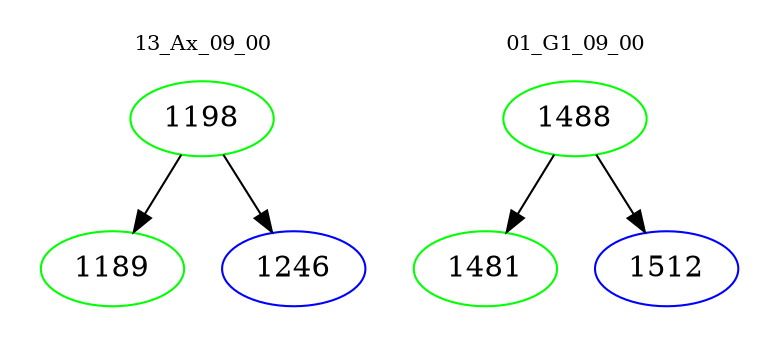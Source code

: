 digraph{
subgraph cluster_0 {
color = white
label = "13_Ax_09_00";
fontsize=10;
T0_1198 [label="1198", color="green"]
T0_1198 -> T0_1189 [color="black"]
T0_1189 [label="1189", color="green"]
T0_1198 -> T0_1246 [color="black"]
T0_1246 [label="1246", color="blue"]
}
subgraph cluster_1 {
color = white
label = "01_G1_09_00";
fontsize=10;
T1_1488 [label="1488", color="green"]
T1_1488 -> T1_1481 [color="black"]
T1_1481 [label="1481", color="green"]
T1_1488 -> T1_1512 [color="black"]
T1_1512 [label="1512", color="blue"]
}
}
